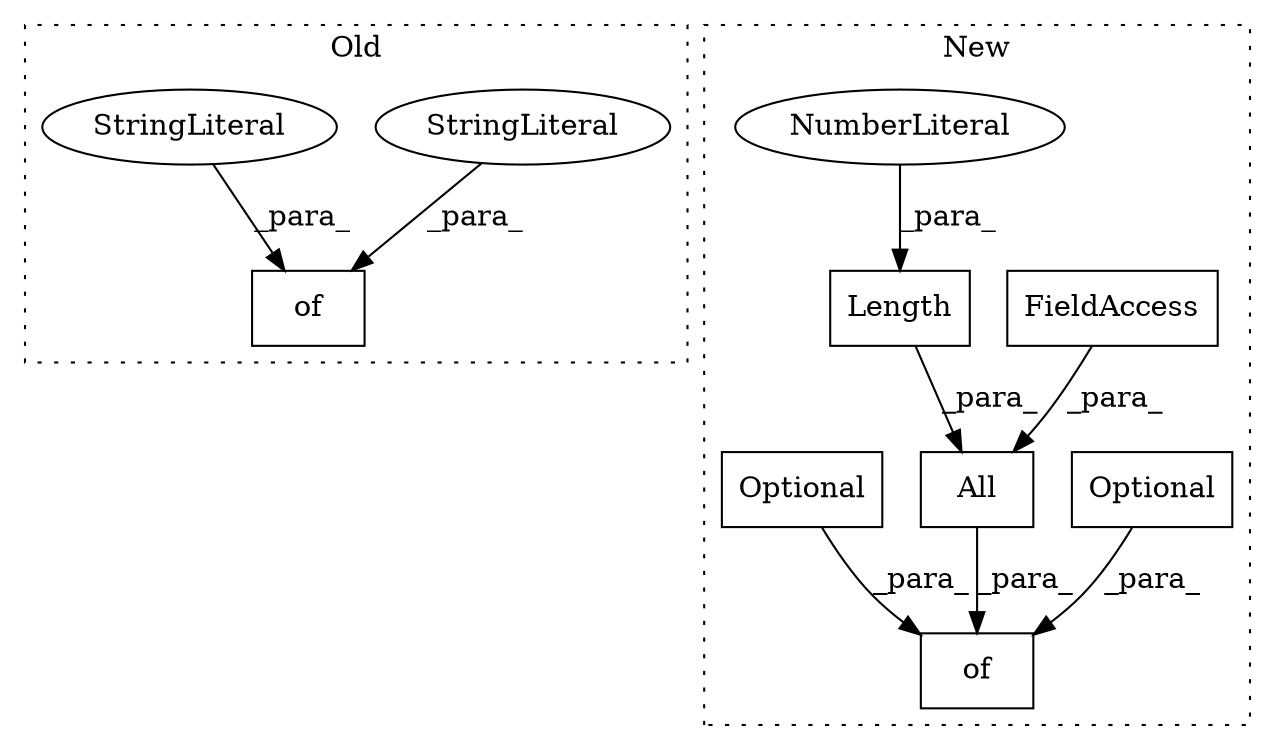 digraph G {
subgraph cluster0 {
1 [label="of" a="32" s="1778,1851" l="3,1" shape="box"];
9 [label="StringLiteral" a="45" s="1781" l="8" shape="ellipse"];
10 [label="StringLiteral" a="45" s="1814" l="8" shape="ellipse"];
label = "Old";
style="dotted";
}
subgraph cluster1 {
2 [label="All" a="32" s="1836,1911" l="4,1" shape="box"];
3 [label="FieldAccess" a="22" s="1840" l="13" shape="box"];
4 [label="of" a="32" s="1750,2083" l="3,1" shape="box"];
5 [label="Optional" a="32" s="1924,1942" l="9,1" shape="box"];
6 [label="Length" a="32" s="1898,1910" l="7,1" shape="box"];
7 [label="NumberLiteral" a="34" s="1905" l="2" shape="ellipse"];
8 [label="Optional" a="32" s="1764,1781" l="9,1" shape="box"];
label = "New";
style="dotted";
}
2 -> 4 [label="_para_"];
3 -> 2 [label="_para_"];
5 -> 4 [label="_para_"];
6 -> 2 [label="_para_"];
7 -> 6 [label="_para_"];
8 -> 4 [label="_para_"];
9 -> 1 [label="_para_"];
10 -> 1 [label="_para_"];
}